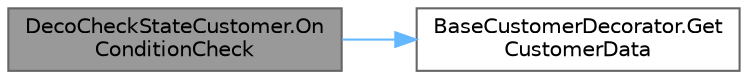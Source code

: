 digraph "DecoCheckStateCustomer.OnConditionCheck"
{
 // LATEX_PDF_SIZE
  bgcolor="transparent";
  edge [fontname=Helvetica,fontsize=10,labelfontname=Helvetica,labelfontsize=10];
  node [fontname=Helvetica,fontsize=10,shape=box,height=0.2,width=0.4];
  rankdir="LR";
  Node1 [id="Node000001",label="DecoCheckStateCustomer.On\lConditionCheck",height=0.2,width=0.4,color="gray40", fillcolor="grey60", style="filled", fontcolor="black",tooltip=" "];
  Node1 -> Node2 [id="edge1_Node000001_Node000002",color="steelblue1",style="solid",tooltip=" "];
  Node2 [id="Node000002",label="BaseCustomerDecorator.Get\lCustomerData",height=0.2,width=0.4,color="grey40", fillcolor="white", style="filled",URL="$class_base_customer_decorator.html#a070b30035f478b71602a8f7be244db48",tooltip=" "];
}
